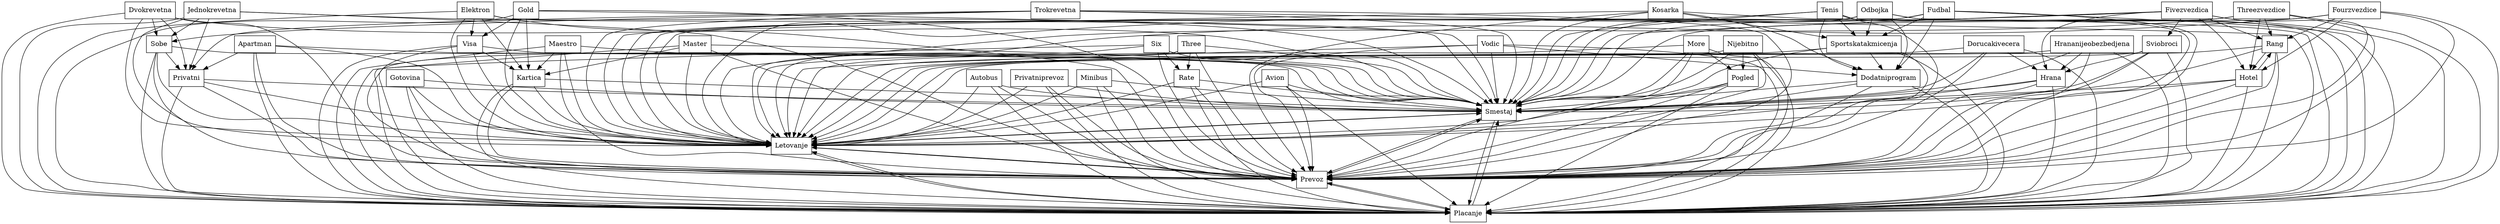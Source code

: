 digraph{
graph [rankdir=TB];
node [shape=box];
edge [arrowhead=normal];
0[label="Rang",]
1[label="Tenis",]
2[label="Elektron",]
3[label="Smestaj",]
4[label="Sviobroci",]
5[label="Autobus",]
6[label="Kosarka",]
7[label="Fudbal",]
8[label="Three",]
9[label="Kartica",]
10[label="Fivezvezdica",]
11[label="Vodic",]
12[label="Apartman",]
13[label="Maestro",]
14[label="Six",]
15[label="Dorucakivecera",]
16[label="Letovanje",]
17[label="Gold",]
18[label="Sobe",]
19[label="Master",]
20[label="Placanje",]
21[label="Dvokrevetna",]
22[label="Hrananijeobezbedjena",]
23[label="Pogled",]
24[label="Rate",]
25[label="Threezvezdice",]
26[label="Visa",]
27[label="Minibus",]
28[label="Dodatniprogram",]
29[label="Gotovina",]
30[label="Privatniprevoz",]
31[label="Nijebitno",]
32[label="Hrana",]
33[label="Hotel",]
34[label="Privatni",]
35[label="Sportskatakmicenja",]
36[label="Avion",]
37[label="More",]
38[label="Prevoz",]
39[label="Jednokrevetna",]
40[label="Odbojka",]
41[label="Fourzvezdice",]
42[label="Trokrevetna",]
0->3[label="",]
0->16[label="",]
0->20[label="",]
0->33[label="",]
0->38[label="",]
1->3[label="",]
1->16[label="",]
1->20[label="",]
1->28[label="",]
1->35[label="",]
1->38[label="",]
2->3[label="",]
2->9[label="",]
2->16[label="",]
2->20[label="",]
2->26[label="",]
2->38[label="",]
3->16[label="",]
3->20[label="",]
3->38[label="",]
4->3[label="",]
4->16[label="",]
4->20[label="",]
4->32[label="",]
4->38[label="",]
5->3[label="",]
5->16[label="",]
5->20[label="",]
5->38[label="",]
6->3[label="",]
6->16[label="",]
6->20[label="",]
6->28[label="",]
6->35[label="",]
6->38[label="",]
7->3[label="",]
7->16[label="",]
7->20[label="",]
7->28[label="",]
7->35[label="",]
7->38[label="",]
8->3[label="",]
8->16[label="",]
8->20[label="",]
8->24[label="",]
8->38[label="",]
9->3[label="",]
9->16[label="",]
9->20[label="",]
9->38[label="",]
10->0[label="",]
10->3[label="",]
10->4[label="",]
10->16[label="",]
10->20[label="",]
10->32[label="",]
10->33[label="",]
10->38[label="",]
11->3[label="",]
11->16[label="",]
11->20[label="",]
11->28[label="",]
11->38[label="",]
12->3[label="",]
12->16[label="",]
12->20[label="",]
12->34[label="",]
12->38[label="",]
13->3[label="",]
13->9[label="",]
13->16[label="",]
13->20[label="",]
13->38[label="",]
14->3[label="",]
14->16[label="",]
14->20[label="",]
14->24[label="",]
14->38[label="",]
15->3[label="",]
15->16[label="",]
15->20[label="",]
15->32[label="",]
15->38[label="",]
16->3[label="",]
16->20[label="",]
16->38[label="",]
17->3[label="",]
17->9[label="",]
17->16[label="",]
17->20[label="",]
17->26[label="",]
17->38[label="",]
18->3[label="",]
18->16[label="",]
18->20[label="",]
18->34[label="",]
18->38[label="",]
19->3[label="",]
19->9[label="",]
19->16[label="",]
19->20[label="",]
19->38[label="",]
20->3[label="",]
20->16[label="",]
20->38[label="",]
21->3[label="",]
21->16[label="",]
21->18[label="",]
21->20[label="",]
21->34[label="",]
21->38[label="",]
22->3[label="",]
22->16[label="",]
22->20[label="",]
22->32[label="",]
22->38[label="",]
23->3[label="",]
23->16[label="",]
23->20[label="",]
23->38[label="",]
24->3[label="",]
24->16[label="",]
24->20[label="",]
24->38[label="",]
25->0[label="",]
25->3[label="",]
25->16[label="",]
25->20[label="",]
25->33[label="",]
25->38[label="",]
26->3[label="",]
26->9[label="",]
26->16[label="",]
26->20[label="",]
26->38[label="",]
27->3[label="",]
27->16[label="",]
27->20[label="",]
27->38[label="",]
28->3[label="",]
28->16[label="",]
28->20[label="",]
28->38[label="",]
29->3[label="",]
29->16[label="",]
29->20[label="",]
29->38[label="",]
30->3[label="",]
30->16[label="",]
30->20[label="",]
30->38[label="",]
31->3[label="",]
31->16[label="",]
31->20[label="",]
31->23[label="",]
31->38[label="",]
32->3[label="",]
32->16[label="",]
32->20[label="",]
32->38[label="",]
33->0[label="",]
33->3[label="",]
33->16[label="",]
33->20[label="",]
33->38[label="",]
34->3[label="",]
34->16[label="",]
34->20[label="",]
34->38[label="",]
35->3[label="",]
35->16[label="",]
35->20[label="",]
35->28[label="",]
35->38[label="",]
36->3[label="",]
36->16[label="",]
36->20[label="",]
36->38[label="",]
37->3[label="",]
37->16[label="",]
37->20[label="",]
37->23[label="",]
37->38[label="",]
38->3[label="",]
38->16[label="",]
38->20[label="",]
39->3[label="",]
39->16[label="",]
39->18[label="",]
39->20[label="",]
39->34[label="",]
39->38[label="",]
40->3[label="",]
40->16[label="",]
40->20[label="",]
40->28[label="",]
40->35[label="",]
40->38[label="",]
41->0[label="",]
41->3[label="",]
41->16[label="",]
41->20[label="",]
41->33[label="",]
41->38[label="",]
42->3[label="",]
42->16[label="",]
42->18[label="",]
42->20[label="",]
42->34[label="",]
42->38[label="",]
}
